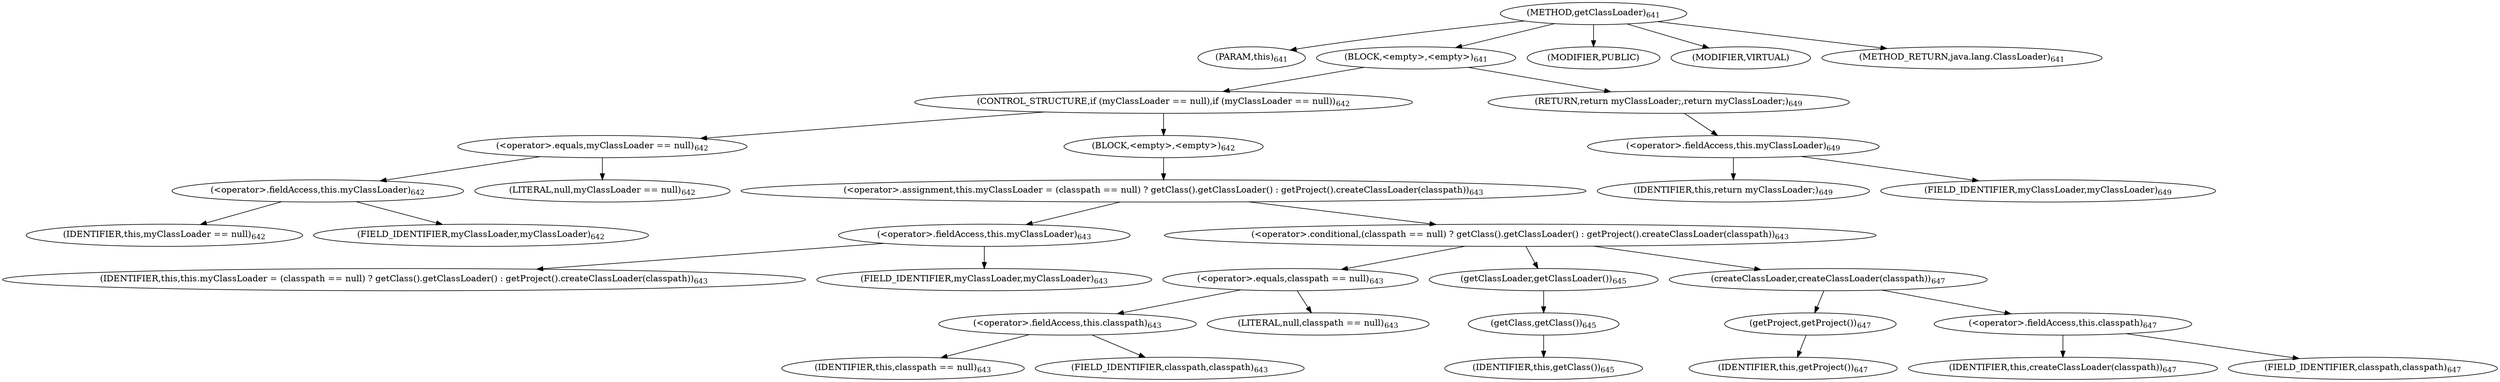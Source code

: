 digraph "getClassLoader" {  
"1141" [label = <(METHOD,getClassLoader)<SUB>641</SUB>> ]
"58" [label = <(PARAM,this)<SUB>641</SUB>> ]
"1142" [label = <(BLOCK,&lt;empty&gt;,&lt;empty&gt;)<SUB>641</SUB>> ]
"1143" [label = <(CONTROL_STRUCTURE,if (myClassLoader == null),if (myClassLoader == null))<SUB>642</SUB>> ]
"1144" [label = <(&lt;operator&gt;.equals,myClassLoader == null)<SUB>642</SUB>> ]
"1145" [label = <(&lt;operator&gt;.fieldAccess,this.myClassLoader)<SUB>642</SUB>> ]
"1146" [label = <(IDENTIFIER,this,myClassLoader == null)<SUB>642</SUB>> ]
"1147" [label = <(FIELD_IDENTIFIER,myClassLoader,myClassLoader)<SUB>642</SUB>> ]
"1148" [label = <(LITERAL,null,myClassLoader == null)<SUB>642</SUB>> ]
"1149" [label = <(BLOCK,&lt;empty&gt;,&lt;empty&gt;)<SUB>642</SUB>> ]
"1150" [label = <(&lt;operator&gt;.assignment,this.myClassLoader = (classpath == null) ? getClass().getClassLoader() : getProject().createClassLoader(classpath))<SUB>643</SUB>> ]
"1151" [label = <(&lt;operator&gt;.fieldAccess,this.myClassLoader)<SUB>643</SUB>> ]
"1152" [label = <(IDENTIFIER,this,this.myClassLoader = (classpath == null) ? getClass().getClassLoader() : getProject().createClassLoader(classpath))<SUB>643</SUB>> ]
"1153" [label = <(FIELD_IDENTIFIER,myClassLoader,myClassLoader)<SUB>643</SUB>> ]
"1154" [label = <(&lt;operator&gt;.conditional,(classpath == null) ? getClass().getClassLoader() : getProject().createClassLoader(classpath))<SUB>643</SUB>> ]
"1155" [label = <(&lt;operator&gt;.equals,classpath == null)<SUB>643</SUB>> ]
"1156" [label = <(&lt;operator&gt;.fieldAccess,this.classpath)<SUB>643</SUB>> ]
"1157" [label = <(IDENTIFIER,this,classpath == null)<SUB>643</SUB>> ]
"1158" [label = <(FIELD_IDENTIFIER,classpath,classpath)<SUB>643</SUB>> ]
"1159" [label = <(LITERAL,null,classpath == null)<SUB>643</SUB>> ]
"1160" [label = <(getClassLoader,getClassLoader())<SUB>645</SUB>> ]
"1161" [label = <(getClass,getClass())<SUB>645</SUB>> ]
"57" [label = <(IDENTIFIER,this,getClass())<SUB>645</SUB>> ]
"1162" [label = <(createClassLoader,createClassLoader(classpath))<SUB>647</SUB>> ]
"1163" [label = <(getProject,getProject())<SUB>647</SUB>> ]
"59" [label = <(IDENTIFIER,this,getProject())<SUB>647</SUB>> ]
"1164" [label = <(&lt;operator&gt;.fieldAccess,this.classpath)<SUB>647</SUB>> ]
"1165" [label = <(IDENTIFIER,this,createClassLoader(classpath))<SUB>647</SUB>> ]
"1166" [label = <(FIELD_IDENTIFIER,classpath,classpath)<SUB>647</SUB>> ]
"1167" [label = <(RETURN,return myClassLoader;,return myClassLoader;)<SUB>649</SUB>> ]
"1168" [label = <(&lt;operator&gt;.fieldAccess,this.myClassLoader)<SUB>649</SUB>> ]
"1169" [label = <(IDENTIFIER,this,return myClassLoader;)<SUB>649</SUB>> ]
"1170" [label = <(FIELD_IDENTIFIER,myClassLoader,myClassLoader)<SUB>649</SUB>> ]
"1171" [label = <(MODIFIER,PUBLIC)> ]
"1172" [label = <(MODIFIER,VIRTUAL)> ]
"1173" [label = <(METHOD_RETURN,java.lang.ClassLoader)<SUB>641</SUB>> ]
  "1141" -> "58" 
  "1141" -> "1142" 
  "1141" -> "1171" 
  "1141" -> "1172" 
  "1141" -> "1173" 
  "1142" -> "1143" 
  "1142" -> "1167" 
  "1143" -> "1144" 
  "1143" -> "1149" 
  "1144" -> "1145" 
  "1144" -> "1148" 
  "1145" -> "1146" 
  "1145" -> "1147" 
  "1149" -> "1150" 
  "1150" -> "1151" 
  "1150" -> "1154" 
  "1151" -> "1152" 
  "1151" -> "1153" 
  "1154" -> "1155" 
  "1154" -> "1160" 
  "1154" -> "1162" 
  "1155" -> "1156" 
  "1155" -> "1159" 
  "1156" -> "1157" 
  "1156" -> "1158" 
  "1160" -> "1161" 
  "1161" -> "57" 
  "1162" -> "1163" 
  "1162" -> "1164" 
  "1163" -> "59" 
  "1164" -> "1165" 
  "1164" -> "1166" 
  "1167" -> "1168" 
  "1168" -> "1169" 
  "1168" -> "1170" 
}
